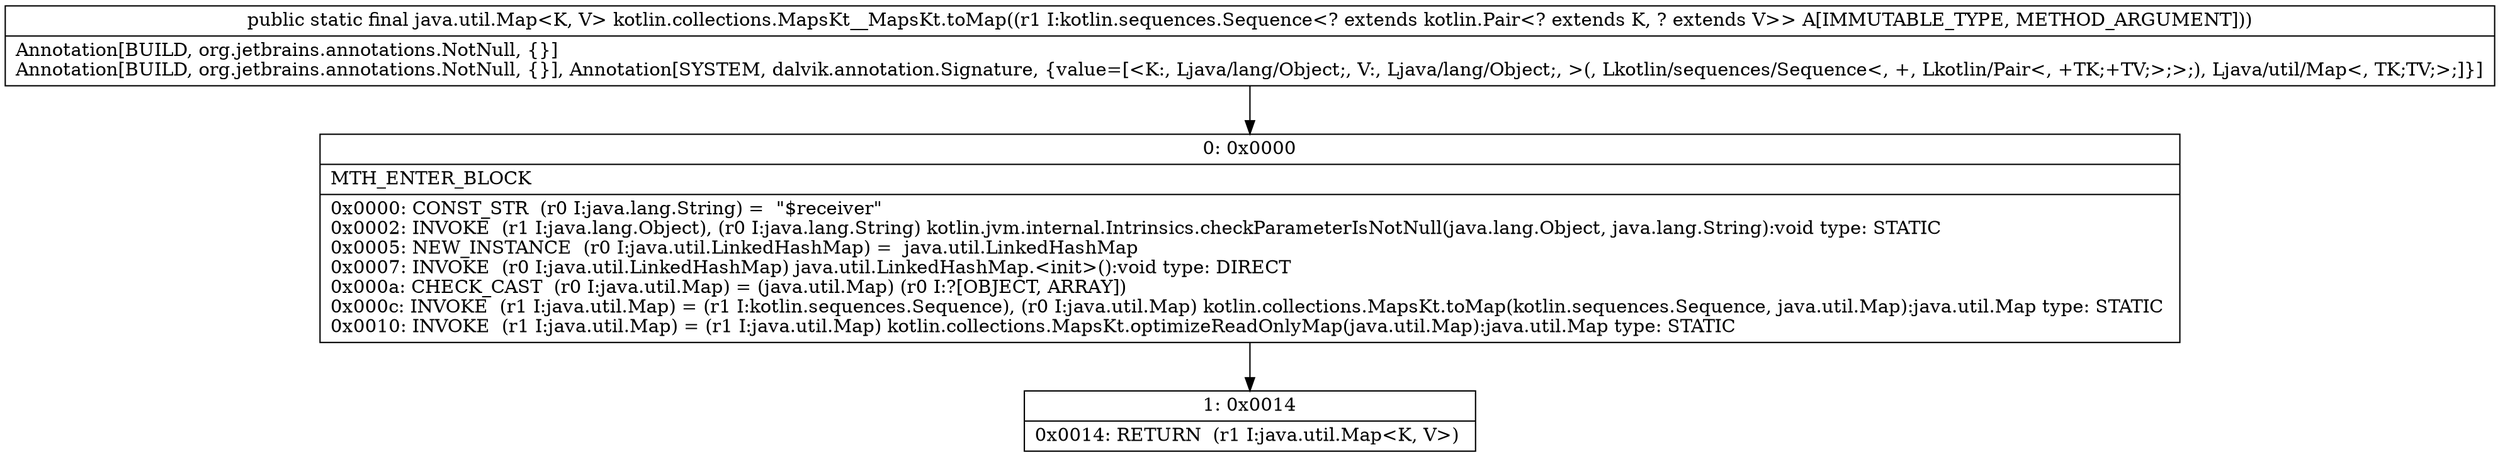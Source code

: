 digraph "CFG forkotlin.collections.MapsKt__MapsKt.toMap(Lkotlin\/sequences\/Sequence;)Ljava\/util\/Map;" {
Node_0 [shape=record,label="{0\:\ 0x0000|MTH_ENTER_BLOCK\l|0x0000: CONST_STR  (r0 I:java.lang.String) =  \"$receiver\" \l0x0002: INVOKE  (r1 I:java.lang.Object), (r0 I:java.lang.String) kotlin.jvm.internal.Intrinsics.checkParameterIsNotNull(java.lang.Object, java.lang.String):void type: STATIC \l0x0005: NEW_INSTANCE  (r0 I:java.util.LinkedHashMap) =  java.util.LinkedHashMap \l0x0007: INVOKE  (r0 I:java.util.LinkedHashMap) java.util.LinkedHashMap.\<init\>():void type: DIRECT \l0x000a: CHECK_CAST  (r0 I:java.util.Map) = (java.util.Map) (r0 I:?[OBJECT, ARRAY]) \l0x000c: INVOKE  (r1 I:java.util.Map) = (r1 I:kotlin.sequences.Sequence), (r0 I:java.util.Map) kotlin.collections.MapsKt.toMap(kotlin.sequences.Sequence, java.util.Map):java.util.Map type: STATIC \l0x0010: INVOKE  (r1 I:java.util.Map) = (r1 I:java.util.Map) kotlin.collections.MapsKt.optimizeReadOnlyMap(java.util.Map):java.util.Map type: STATIC \l}"];
Node_1 [shape=record,label="{1\:\ 0x0014|0x0014: RETURN  (r1 I:java.util.Map\<K, V\>) \l}"];
MethodNode[shape=record,label="{public static final java.util.Map\<K, V\> kotlin.collections.MapsKt__MapsKt.toMap((r1 I:kotlin.sequences.Sequence\<? extends kotlin.Pair\<? extends K, ? extends V\>\> A[IMMUTABLE_TYPE, METHOD_ARGUMENT]))  | Annotation[BUILD, org.jetbrains.annotations.NotNull, \{\}]\lAnnotation[BUILD, org.jetbrains.annotations.NotNull, \{\}], Annotation[SYSTEM, dalvik.annotation.Signature, \{value=[\<K:, Ljava\/lang\/Object;, V:, Ljava\/lang\/Object;, \>(, Lkotlin\/sequences\/Sequence\<, +, Lkotlin\/Pair\<, +TK;+TV;\>;\>;), Ljava\/util\/Map\<, TK;TV;\>;]\}]\l}"];
MethodNode -> Node_0;
Node_0 -> Node_1;
}

